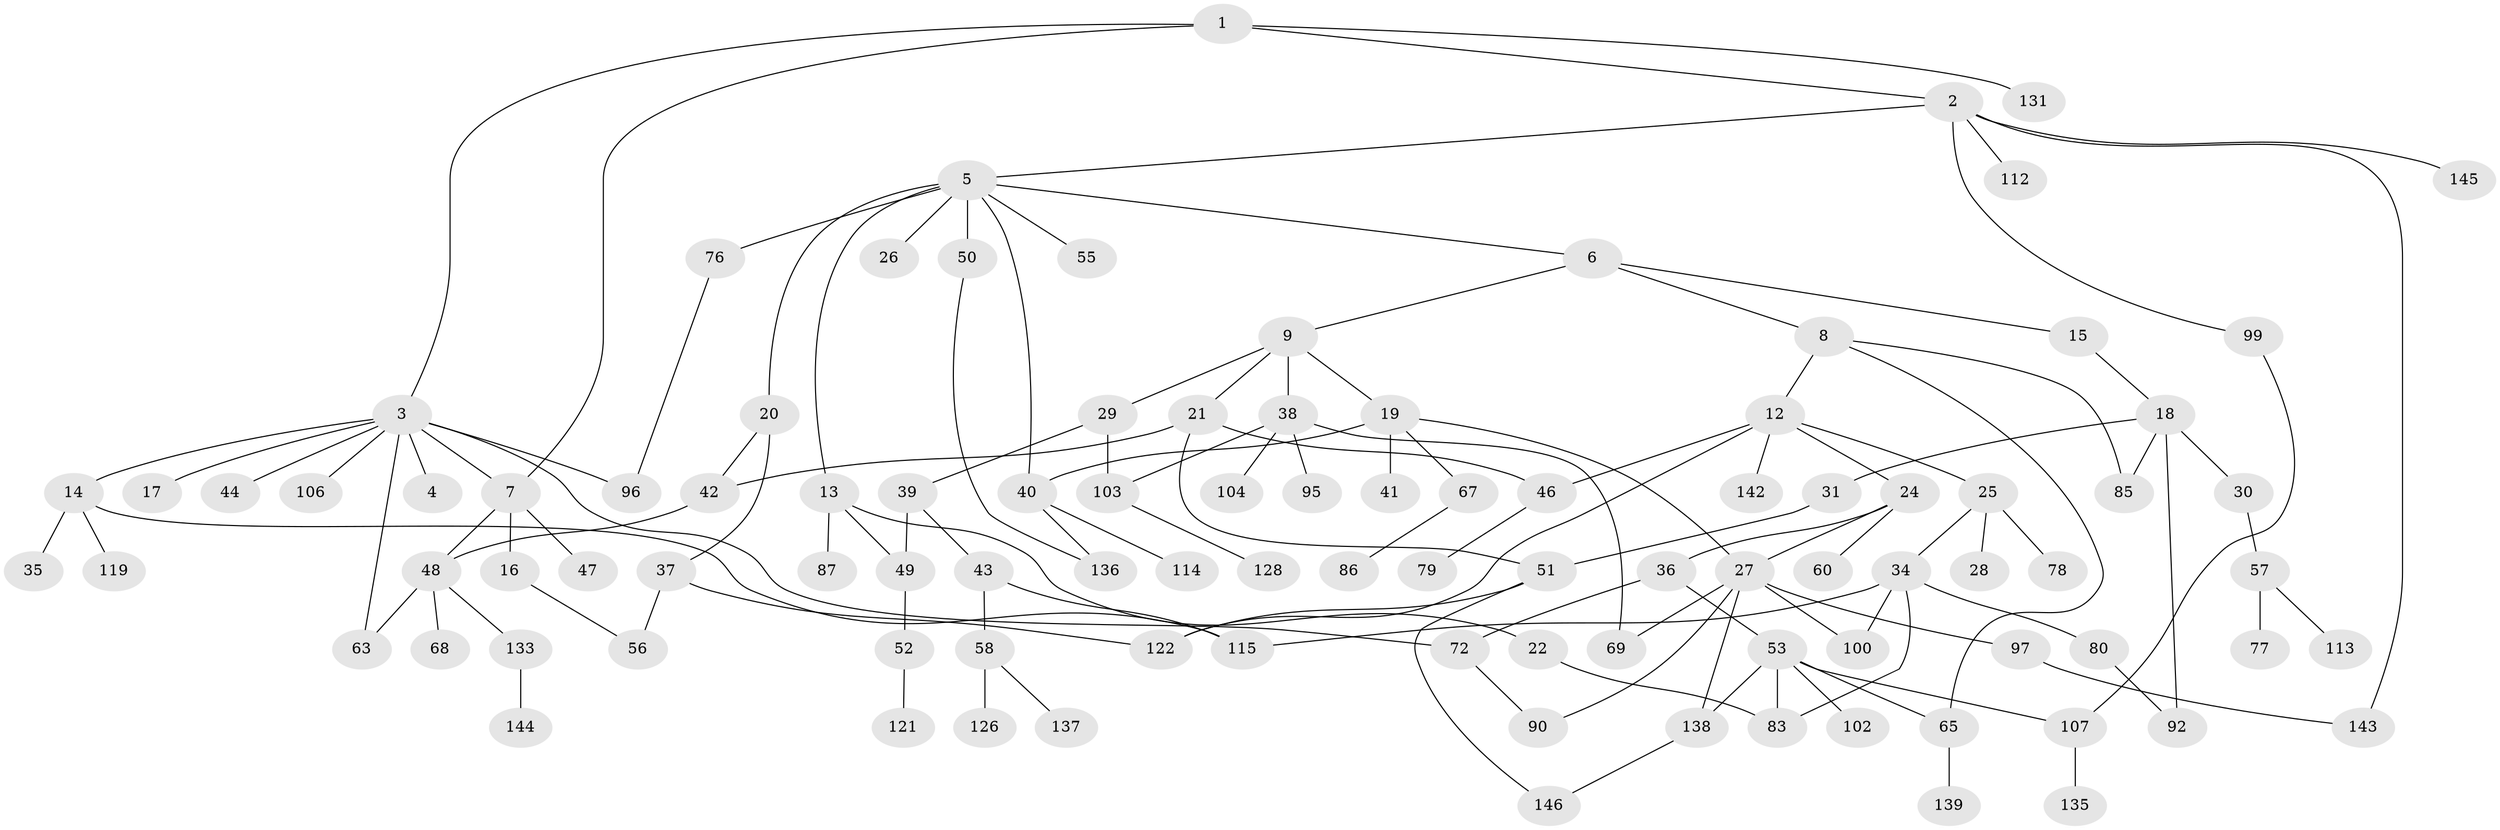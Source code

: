 // Generated by graph-tools (version 1.1) at 2025/51/02/27/25 19:51:39]
// undirected, 100 vertices, 129 edges
graph export_dot {
graph [start="1"]
  node [color=gray90,style=filled];
  1 [super="+73"];
  2 [super="+23"];
  3 [super="+62"];
  4 [super="+74"];
  5 [super="+33"];
  6 [super="+75"];
  7 [super="+11"];
  8;
  9 [super="+10"];
  12 [super="+127"];
  13 [super="+84"];
  14 [super="+141"];
  15 [super="+71"];
  16 [super="+123"];
  17;
  18 [super="+118"];
  19;
  20 [super="+117"];
  21 [super="+129"];
  22;
  24 [super="+32"];
  25 [super="+105"];
  26 [super="+111"];
  27 [super="+70"];
  28;
  29;
  30;
  31;
  34 [super="+54"];
  35;
  36 [super="+61"];
  37 [super="+148"];
  38 [super="+147"];
  39 [super="+125"];
  40 [super="+94"];
  41;
  42 [super="+45"];
  43;
  44 [super="+66"];
  46 [super="+140"];
  47;
  48 [super="+59"];
  49 [super="+81"];
  50;
  51 [super="+109"];
  52;
  53 [super="+64"];
  55;
  56;
  57 [super="+98"];
  58 [super="+88"];
  60;
  63;
  65 [super="+89"];
  67 [super="+82"];
  68;
  69 [super="+101"];
  72 [super="+91"];
  76 [super="+110"];
  77;
  78;
  79;
  80 [super="+124"];
  83 [super="+93"];
  85 [super="+108"];
  86 [super="+134"];
  87;
  90;
  92 [super="+116"];
  95;
  96;
  97;
  99;
  100;
  102;
  103 [super="+132"];
  104;
  106;
  107 [super="+130"];
  112;
  113;
  114;
  115 [super="+120"];
  119;
  121;
  122;
  126;
  128;
  131;
  133;
  135;
  136;
  137;
  138;
  139;
  142;
  143;
  144;
  145;
  146;
  1 -- 2;
  1 -- 3;
  1 -- 7;
  1 -- 131;
  2 -- 5;
  2 -- 99;
  2 -- 145;
  2 -- 112;
  2 -- 143;
  3 -- 4;
  3 -- 14;
  3 -- 17;
  3 -- 44;
  3 -- 63;
  3 -- 96;
  3 -- 7;
  3 -- 72;
  3 -- 106;
  5 -- 6;
  5 -- 13;
  5 -- 20;
  5 -- 26;
  5 -- 55;
  5 -- 76;
  5 -- 40;
  5 -- 50;
  6 -- 8;
  6 -- 9;
  6 -- 15;
  7 -- 16;
  7 -- 47;
  7 -- 48;
  8 -- 12;
  8 -- 65;
  8 -- 85;
  9 -- 19;
  9 -- 21;
  9 -- 29;
  9 -- 38;
  12 -- 24;
  12 -- 25;
  12 -- 46;
  12 -- 122;
  12 -- 142;
  13 -- 22;
  13 -- 87;
  13 -- 49;
  14 -- 35;
  14 -- 119;
  14 -- 115;
  15 -- 18;
  16 -- 56;
  18 -- 30;
  18 -- 31;
  18 -- 85;
  18 -- 92;
  19 -- 27;
  19 -- 40;
  19 -- 41;
  19 -- 67;
  20 -- 37;
  20 -- 42;
  21 -- 42;
  21 -- 46;
  21 -- 51;
  22 -- 83;
  24 -- 27;
  24 -- 36;
  24 -- 60;
  25 -- 28;
  25 -- 34;
  25 -- 78;
  27 -- 69;
  27 -- 90;
  27 -- 100;
  27 -- 138;
  27 -- 97;
  29 -- 39;
  29 -- 103;
  30 -- 57;
  31 -- 51;
  34 -- 80;
  34 -- 100;
  34 -- 83;
  34 -- 115;
  36 -- 53;
  36 -- 72;
  37 -- 56;
  37 -- 122;
  38 -- 95;
  38 -- 103;
  38 -- 104;
  38 -- 69;
  39 -- 43;
  39 -- 49;
  40 -- 114;
  40 -- 136;
  42 -- 48;
  43 -- 58;
  43 -- 115;
  46 -- 79;
  48 -- 68;
  48 -- 133;
  48 -- 63;
  49 -- 52;
  50 -- 136;
  51 -- 122;
  51 -- 146;
  52 -- 121;
  53 -- 138;
  53 -- 65;
  53 -- 83;
  53 -- 102;
  53 -- 107;
  57 -- 77;
  57 -- 113;
  58 -- 126;
  58 -- 137;
  65 -- 139;
  67 -- 86;
  72 -- 90;
  76 -- 96;
  80 -- 92;
  97 -- 143;
  99 -- 107;
  103 -- 128;
  107 -- 135;
  133 -- 144;
  138 -- 146;
}
